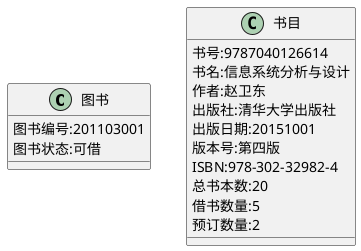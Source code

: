 @startuml

class 图书{
    图书编号:201103001
    图书状态:可借
}
class 书目{
    书号:9787040126614
    书名:信息系统分析与设计
    作者:赵卫东
    出版社:清华大学出版社
    出版日期:20151001
    版本号:第四版
    ISBN:978-302-32982-4
    总书本数:20
    借书数量:5
    预订数量:2
}
@enduml